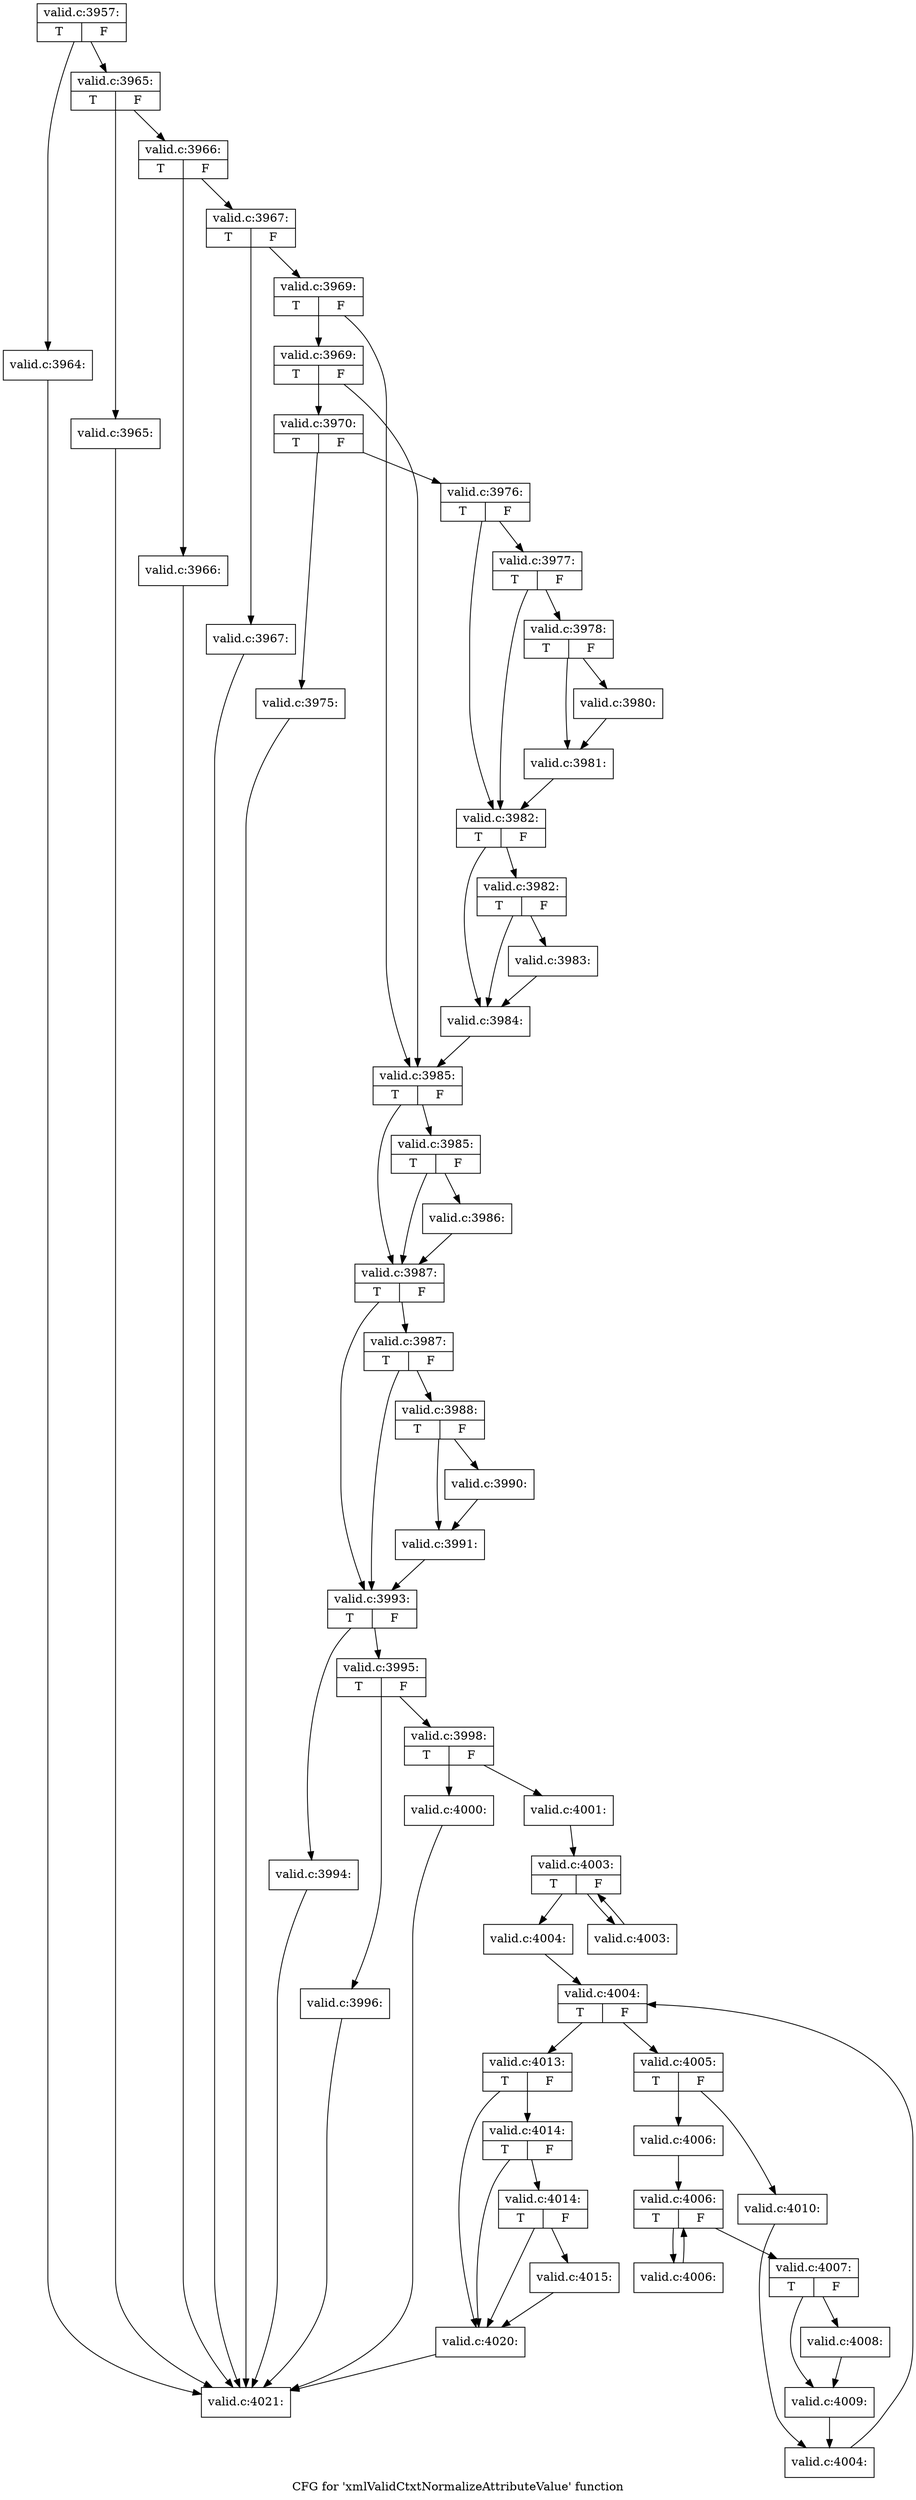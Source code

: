 digraph "CFG for 'xmlValidCtxtNormalizeAttributeValue' function" {
	label="CFG for 'xmlValidCtxtNormalizeAttributeValue' function";

	Node0x4f94360 [shape=record,label="{valid.c:3957:|{<s0>T|<s1>F}}"];
	Node0x4f94360 -> Node0x507a9c0;
	Node0x4f94360 -> Node0x507aa10;
	Node0x507a9c0 [shape=record,label="{valid.c:3964:}"];
	Node0x507a9c0 -> Node0x4f94690;
	Node0x507aa10 [shape=record,label="{valid.c:3965:|{<s0>T|<s1>F}}"];
	Node0x507aa10 -> Node0x507ae70;
	Node0x507aa10 -> Node0x507aec0;
	Node0x507ae70 [shape=record,label="{valid.c:3965:}"];
	Node0x507ae70 -> Node0x4f94690;
	Node0x507aec0 [shape=record,label="{valid.c:3966:|{<s0>T|<s1>F}}"];
	Node0x507aec0 -> Node0x507b320;
	Node0x507aec0 -> Node0x507b370;
	Node0x507b320 [shape=record,label="{valid.c:3966:}"];
	Node0x507b320 -> Node0x4f94690;
	Node0x507b370 [shape=record,label="{valid.c:3967:|{<s0>T|<s1>F}}"];
	Node0x507b370 -> Node0x507b7d0;
	Node0x507b370 -> Node0x507b820;
	Node0x507b7d0 [shape=record,label="{valid.c:3967:}"];
	Node0x507b7d0 -> Node0x4f94690;
	Node0x507b820 [shape=record,label="{valid.c:3969:|{<s0>T|<s1>F}}"];
	Node0x507b820 -> Node0x507bd20;
	Node0x507b820 -> Node0x507bcd0;
	Node0x507bd20 [shape=record,label="{valid.c:3969:|{<s0>T|<s1>F}}"];
	Node0x507bd20 -> Node0x507bc80;
	Node0x507bd20 -> Node0x507bcd0;
	Node0x507bc80 [shape=record,label="{valid.c:3970:|{<s0>T|<s1>F}}"];
	Node0x507bc80 -> Node0x507d370;
	Node0x507bc80 -> Node0x507d3c0;
	Node0x507d370 [shape=record,label="{valid.c:3975:}"];
	Node0x507d370 -> Node0x4f94690;
	Node0x507d3c0 [shape=record,label="{valid.c:3976:|{<s0>T|<s1>F}}"];
	Node0x507d3c0 -> Node0x507dd70;
	Node0x507d3c0 -> Node0x507dd20;
	Node0x507dd70 [shape=record,label="{valid.c:3977:|{<s0>T|<s1>F}}"];
	Node0x507dd70 -> Node0x507dcd0;
	Node0x507dd70 -> Node0x507dd20;
	Node0x507dcd0 [shape=record,label="{valid.c:3978:|{<s0>T|<s1>F}}"];
	Node0x507dcd0 -> Node0x507e8e0;
	Node0x507dcd0 -> Node0x507e930;
	Node0x507e8e0 [shape=record,label="{valid.c:3980:}"];
	Node0x507e8e0 -> Node0x507e930;
	Node0x507e930 [shape=record,label="{valid.c:3981:}"];
	Node0x507e930 -> Node0x507dd20;
	Node0x507dd20 [shape=record,label="{valid.c:3982:|{<s0>T|<s1>F}}"];
	Node0x507dd20 -> Node0x507ef80;
	Node0x507dd20 -> Node0x507ef30;
	Node0x507ef80 [shape=record,label="{valid.c:3982:|{<s0>T|<s1>F}}"];
	Node0x507ef80 -> Node0x507eee0;
	Node0x507ef80 -> Node0x507ef30;
	Node0x507eee0 [shape=record,label="{valid.c:3983:}"];
	Node0x507eee0 -> Node0x507ef30;
	Node0x507ef30 [shape=record,label="{valid.c:3984:}"];
	Node0x507ef30 -> Node0x507bcd0;
	Node0x507bcd0 [shape=record,label="{valid.c:3985:|{<s0>T|<s1>F}}"];
	Node0x507bcd0 -> Node0x507fb00;
	Node0x507bcd0 -> Node0x507fab0;
	Node0x507fb00 [shape=record,label="{valid.c:3985:|{<s0>T|<s1>F}}"];
	Node0x507fb00 -> Node0x507fa60;
	Node0x507fb00 -> Node0x507fab0;
	Node0x507fa60 [shape=record,label="{valid.c:3986:}"];
	Node0x507fa60 -> Node0x507fab0;
	Node0x507fab0 [shape=record,label="{valid.c:3987:|{<s0>T|<s1>F}}"];
	Node0x507fab0 -> Node0x5080890;
	Node0x507fab0 -> Node0x5080840;
	Node0x5080890 [shape=record,label="{valid.c:3987:|{<s0>T|<s1>F}}"];
	Node0x5080890 -> Node0x50807f0;
	Node0x5080890 -> Node0x5080840;
	Node0x50807f0 [shape=record,label="{valid.c:3988:|{<s0>T|<s1>F}}"];
	Node0x50807f0 -> Node0x5081530;
	Node0x50807f0 -> Node0x5081580;
	Node0x5081530 [shape=record,label="{valid.c:3990:}"];
	Node0x5081530 -> Node0x5081580;
	Node0x5081580 [shape=record,label="{valid.c:3991:}"];
	Node0x5081580 -> Node0x5080840;
	Node0x5080840 [shape=record,label="{valid.c:3993:|{<s0>T|<s1>F}}"];
	Node0x5080840 -> Node0x5081b30;
	Node0x5080840 -> Node0x5081b80;
	Node0x5081b30 [shape=record,label="{valid.c:3994:}"];
	Node0x5081b30 -> Node0x4f94690;
	Node0x5081b80 [shape=record,label="{valid.c:3995:|{<s0>T|<s1>F}}"];
	Node0x5081b80 -> Node0x5081fe0;
	Node0x5081b80 -> Node0x5082030;
	Node0x5081fe0 [shape=record,label="{valid.c:3996:}"];
	Node0x5081fe0 -> Node0x4f94690;
	Node0x5082030 [shape=record,label="{valid.c:3998:|{<s0>T|<s1>F}}"];
	Node0x5082030 -> Node0x50827f0;
	Node0x5082030 -> Node0x5082840;
	Node0x50827f0 [shape=record,label="{valid.c:4000:}"];
	Node0x50827f0 -> Node0x4f94690;
	Node0x5082840 [shape=record,label="{valid.c:4001:}"];
	Node0x5082840 -> Node0x5082f10;
	Node0x5082f10 [shape=record,label="{valid.c:4003:|{<s0>T|<s1>F}}"];
	Node0x5082f10 -> Node0x5083400;
	Node0x5082f10 -> Node0x5083130;
	Node0x5083400 [shape=record,label="{valid.c:4003:}"];
	Node0x5083400 -> Node0x5082f10;
	Node0x5083130 [shape=record,label="{valid.c:4004:}"];
	Node0x5083130 -> Node0x5083630;
	Node0x5083630 [shape=record,label="{valid.c:4004:|{<s0>T|<s1>F}}"];
	Node0x5083630 -> Node0x5083ae0;
	Node0x5083630 -> Node0x5083850;
	Node0x5083ae0 [shape=record,label="{valid.c:4005:|{<s0>T|<s1>F}}"];
	Node0x5083ae0 -> Node0x5083cd0;
	Node0x5083ae0 -> Node0x5083d70;
	Node0x5083cd0 [shape=record,label="{valid.c:4006:}"];
	Node0x5083cd0 -> Node0x50840d0;
	Node0x50840d0 [shape=record,label="{valid.c:4006:|{<s0>T|<s1>F}}"];
	Node0x50840d0 -> Node0x5084520;
	Node0x50840d0 -> Node0x5084290;
	Node0x5084520 [shape=record,label="{valid.c:4006:}"];
	Node0x5084520 -> Node0x50840d0;
	Node0x5084290 [shape=record,label="{valid.c:4007:|{<s0>T|<s1>F}}"];
	Node0x5084290 -> Node0x50847c0;
	Node0x5084290 -> Node0x5084810;
	Node0x50847c0 [shape=record,label="{valid.c:4008:}"];
	Node0x50847c0 -> Node0x5084810;
	Node0x5084810 [shape=record,label="{valid.c:4009:}"];
	Node0x5084810 -> Node0x5083d20;
	Node0x5083d70 [shape=record,label="{valid.c:4010:}"];
	Node0x5083d70 -> Node0x5083d20;
	Node0x5083d20 [shape=record,label="{valid.c:4004:}"];
	Node0x5083d20 -> Node0x5083630;
	Node0x5083850 [shape=record,label="{valid.c:4013:|{<s0>T|<s1>F}}"];
	Node0x5083850 -> Node0x5085a20;
	Node0x5083850 -> Node0x5085950;
	Node0x5085a20 [shape=record,label="{valid.c:4014:|{<s0>T|<s1>F}}"];
	Node0x5085a20 -> Node0x50859a0;
	Node0x5085a20 -> Node0x5085950;
	Node0x50859a0 [shape=record,label="{valid.c:4014:|{<s0>T|<s1>F}}"];
	Node0x50859a0 -> Node0x5085950;
	Node0x50859a0 -> Node0x5085900;
	Node0x5085900 [shape=record,label="{valid.c:4015:}"];
	Node0x5085900 -> Node0x5085950;
	Node0x5085950 [shape=record,label="{valid.c:4020:}"];
	Node0x5085950 -> Node0x4f94690;
	Node0x4f94690 [shape=record,label="{valid.c:4021:}"];
}
